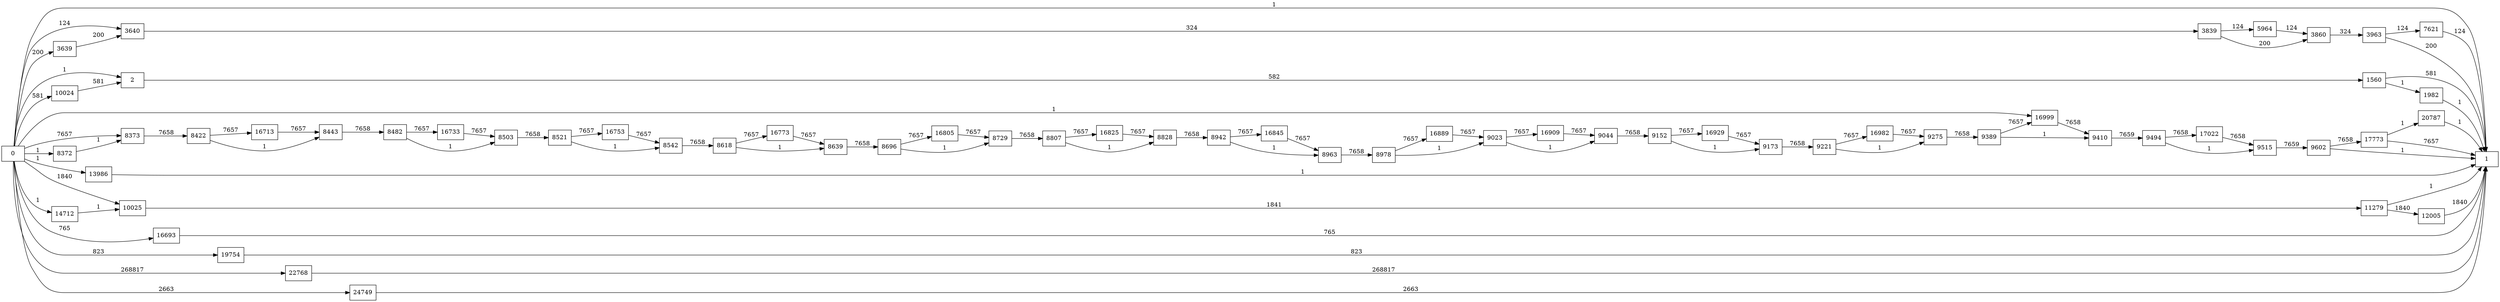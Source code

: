 digraph {
	graph [rankdir=LR]
	node [shape=rectangle]
	2 -> 1560 [label=582]
	1560 -> 1 [label=581]
	1560 -> 1982 [label=1]
	1982 -> 1 [label=1]
	3639 -> 3640 [label=200]
	3640 -> 3839 [label=324]
	3839 -> 3860 [label=200]
	3839 -> 5964 [label=124]
	3860 -> 3963 [label=324]
	3963 -> 1 [label=200]
	3963 -> 7621 [label=124]
	5964 -> 3860 [label=124]
	7621 -> 1 [label=124]
	8372 -> 8373 [label=1]
	8373 -> 8422 [label=7658]
	8422 -> 8443 [label=1]
	8422 -> 16713 [label=7657]
	8443 -> 8482 [label=7658]
	8482 -> 8503 [label=1]
	8482 -> 16733 [label=7657]
	8503 -> 8521 [label=7658]
	8521 -> 8542 [label=1]
	8521 -> 16753 [label=7657]
	8542 -> 8618 [label=7658]
	8618 -> 8639 [label=1]
	8618 -> 16773 [label=7657]
	8639 -> 8696 [label=7658]
	8696 -> 8729 [label=1]
	8696 -> 16805 [label=7657]
	8729 -> 8807 [label=7658]
	8807 -> 8828 [label=1]
	8807 -> 16825 [label=7657]
	8828 -> 8942 [label=7658]
	8942 -> 8963 [label=1]
	8942 -> 16845 [label=7657]
	8963 -> 8978 [label=7658]
	8978 -> 9023 [label=1]
	8978 -> 16889 [label=7657]
	9023 -> 9044 [label=1]
	9023 -> 16909 [label=7657]
	9044 -> 9152 [label=7658]
	9152 -> 9173 [label=1]
	9152 -> 16929 [label=7657]
	9173 -> 9221 [label=7658]
	9221 -> 9275 [label=1]
	9221 -> 16982 [label=7657]
	9275 -> 9389 [label=7658]
	9389 -> 9410 [label=1]
	9389 -> 16999 [label=7657]
	9410 -> 9494 [label=7659]
	9494 -> 9515 [label=1]
	9494 -> 17022 [label=7658]
	9515 -> 9602 [label=7659]
	9602 -> 1 [label=1]
	9602 -> 17773 [label=7658]
	10024 -> 2 [label=581]
	10025 -> 11279 [label=1841]
	11279 -> 1 [label=1]
	11279 -> 12005 [label=1840]
	12005 -> 1 [label=1840]
	13986 -> 1 [label=1]
	14712 -> 10025 [label=1]
	16693 -> 1 [label=765]
	16713 -> 8443 [label=7657]
	16733 -> 8503 [label=7657]
	16753 -> 8542 [label=7657]
	16773 -> 8639 [label=7657]
	16805 -> 8729 [label=7657]
	16825 -> 8828 [label=7657]
	16845 -> 8963 [label=7657]
	16889 -> 9023 [label=7657]
	16909 -> 9044 [label=7657]
	16929 -> 9173 [label=7657]
	16982 -> 9275 [label=7657]
	16999 -> 9410 [label=7658]
	17022 -> 9515 [label=7658]
	17773 -> 1 [label=7657]
	17773 -> 20787 [label=1]
	19754 -> 1 [label=823]
	20787 -> 1 [label=1]
	22768 -> 1 [label=268817]
	24749 -> 1 [label=2663]
	0 -> 2 [label=1]
	0 -> 3640 [label=124]
	0 -> 10025 [label=1840]
	0 -> 8373 [label=7657]
	0 -> 16999 [label=1]
	0 -> 3639 [label=200]
	0 -> 1 [label=1]
	0 -> 8372 [label=1]
	0 -> 10024 [label=581]
	0 -> 13986 [label=1]
	0 -> 14712 [label=1]
	0 -> 16693 [label=765]
	0 -> 19754 [label=823]
	0 -> 22768 [label=268817]
	0 -> 24749 [label=2663]
}
